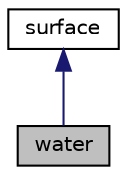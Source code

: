 digraph "water"
{
  edge [fontname="Helvetica",fontsize="10",labelfontname="Helvetica",labelfontsize="10"];
  node [fontname="Helvetica",fontsize="10",shape=record];
  Node0 [label="water",height=0.2,width=0.4,color="black", fillcolor="grey75", style="filled", fontcolor="black"];
  Node1 -> Node0 [dir="back",color="midnightblue",fontsize="10",style="solid",fontname="Helvetica"];
  Node1 [label="surface",height=0.2,width=0.4,color="black", fillcolor="white", style="filled",URL="$classsurface.html",tooltip="klasa powierzchni pola: wskaznik do api Draw3D metody: draw - zwirtualizowana, rysuje powierzchnie (b..."];
}
